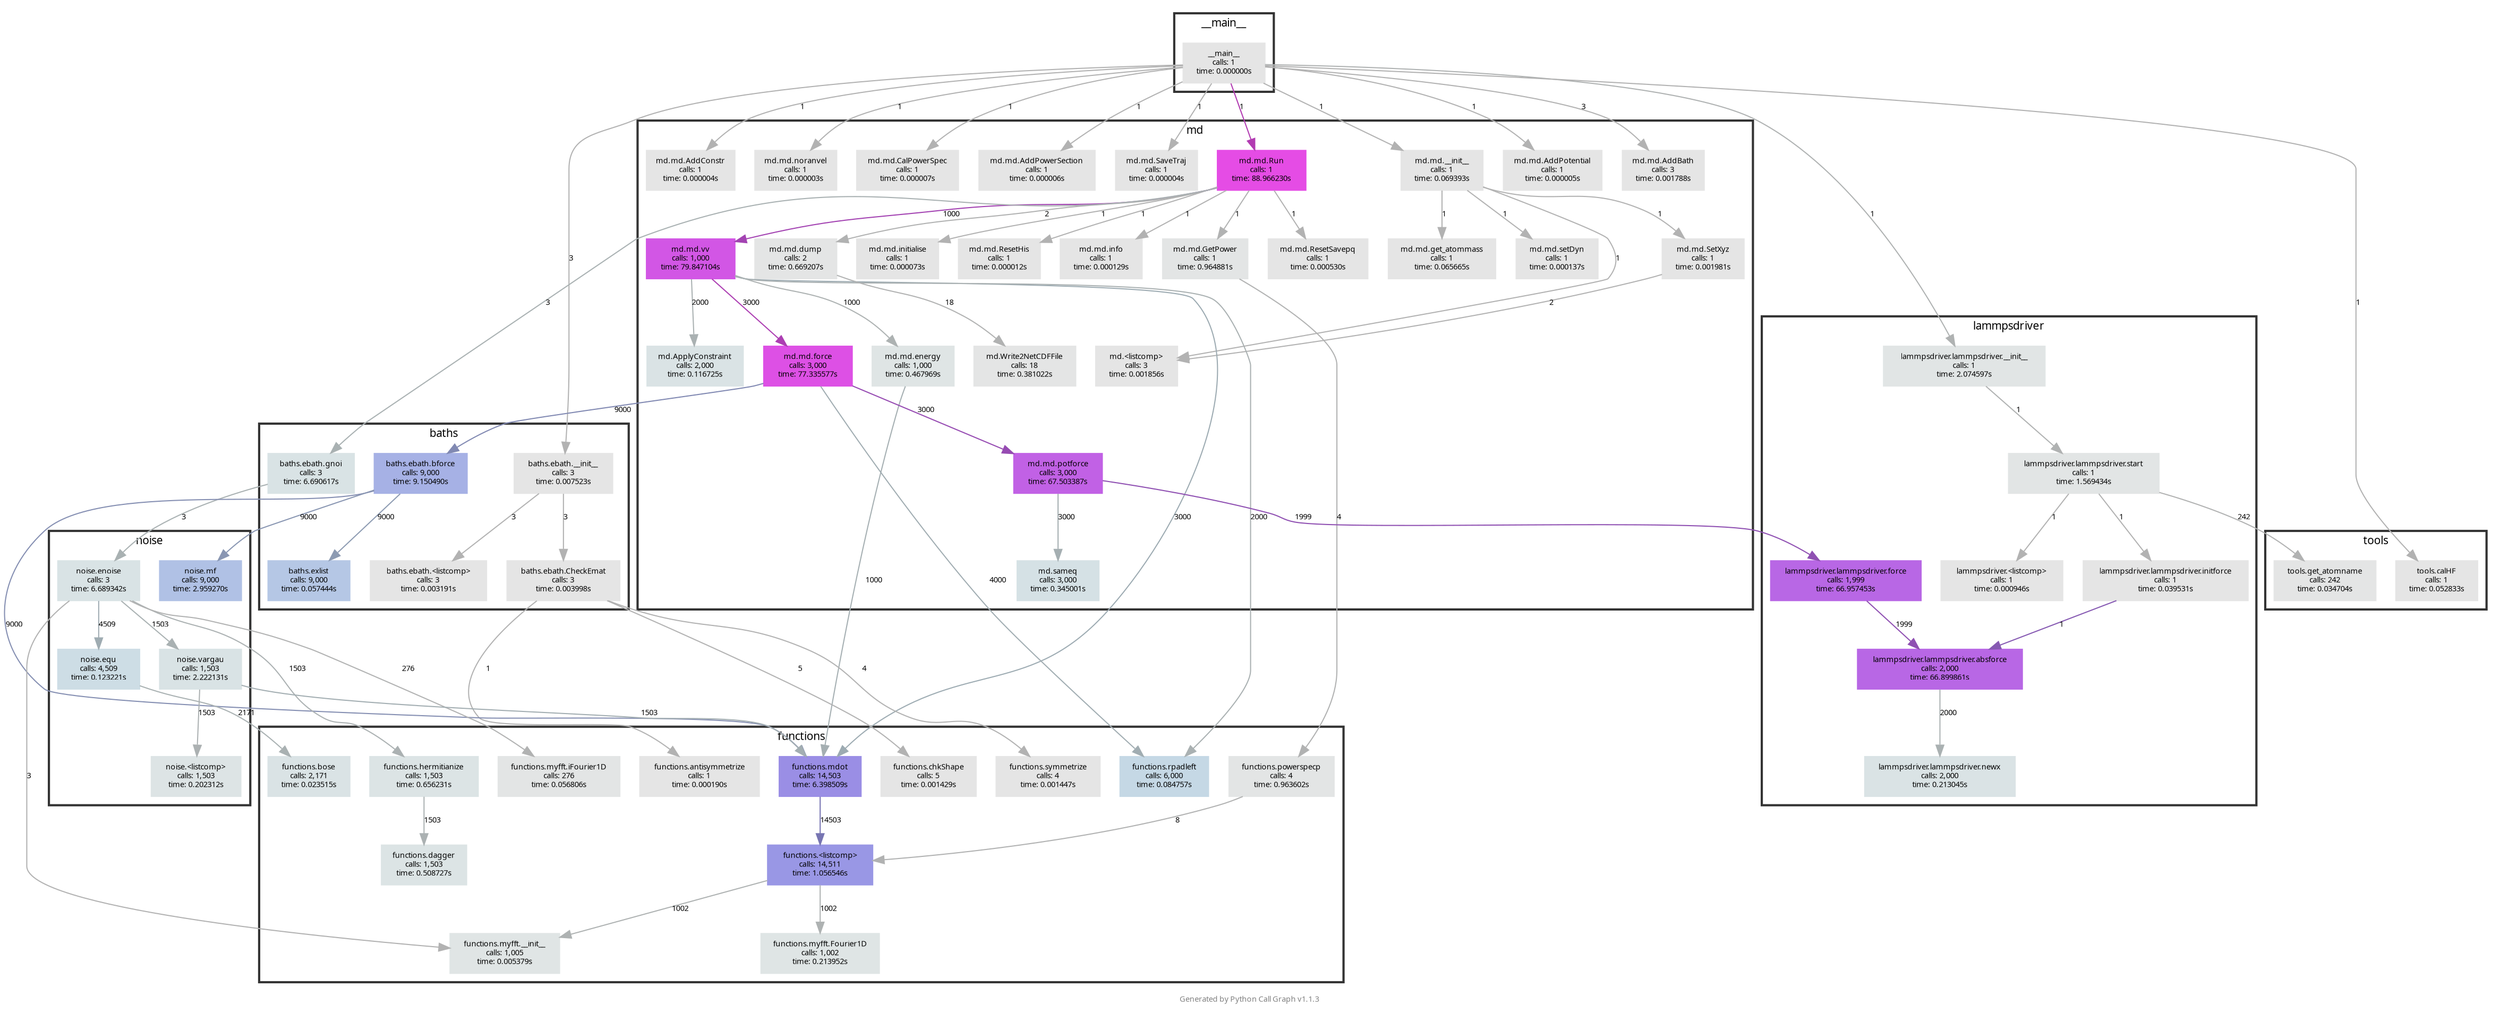 digraph G {
	graph [bb="0,0,2341.7,908",
		fontcolor="#0000007f",
		fontname=Verdana,
		fontsize=7,
		label="Generated by Python Call Graph v1.1.3",
		lheight=0.11,
		lp="1170.9,8",
		lwidth=1.93,
		overlap=scalexy
	];
	node [fontcolor="#000000ff",
		fontname=Verdana,
		fontsize=7,
		label="\N",
		shape=rect,
		style=filled
	];
	edge [fontcolor="#000000ff",
		fontname=Verdana,
		fontsize=7
	];
	subgraph cluster___main__ {
		graph [bb="1103.7,829,1195.7,900",
			color="#000000cc",
			fontcolor=black,
			fontsize=10,
			label=__main__,
			lheight=0.15,
			lp="1149.7,890.5",
			lwidth=0.64,
			style=bold
		];
		__main__		 [color="#e5e5e5ff",
			height=0.5,
			label="__main__\ncalls: 1\ntime: 0.000000s",
			pos="1149.7,855",
			width=1.0347];
	}
	subgraph cluster_lammpsdriver {
		graph [bb="1673.7,184,2123.7,626",
			color="#000000cc",
			fontcolor=black,
			fontsize=10,
			label=lammpsdriver,
			lheight=0.15,
			lp="1898.7,616.5",
			lwidth=0.96,
			style=bold
		];
		"lammpsdriver.lammpsdriver.__init__"		 [color="#e1e5e5ff",
			height=0.5,
			label="lammpsdriver.lammpsdriver.__init__\ncalls: 1\ntime: 2.074597s",
			pos="1842.7,581",
			width=2.0278];
		"lammpsdriver.lammpsdriver.start"		 [color="#e2e5e5ff",
			height=0.5,
			label="lammpsdriver.lammpsdriver.start\ncalls: 1\ntime: 1.569434s",
			pos="1966.7,484",
			width=1.8889];
		"lammpsdriver.lammpsdriver.__init__" -> "lammpsdriver.lammpsdriver.start"		 [color="#b0b2b2ff",
			label=1,
			lp="1900.2,541",
			pos="e,1944.4,502.08 1865.2,562.8 1885.1,547.53 1914.4,525.1 1936.4,508.24"];
		"lammpsdriver.<listcomp>"		 [color="#e5e5e5ff",
			height=0.5,
			label="lammpsdriver.<listcomp>\ncalls: 1\ntime: 0.000946s",
			pos="1892.7,387",
			width=1.5278];
		"lammpsdriver.lammpsdriver.start" -> "lammpsdriver.<listcomp>"		 [color="#b2b2b2ff",
			label=1,
			lp="1941.2,444",
			pos="e,1906.2,405.31 1953.1,465.58 1941.8,450.98 1925.4,429.95 1912.6,413.46"];
		"lammpsdriver.lammpsdriver.initforce"		 [color="#e5e5e5ff",
			height=0.5,
			label="lammpsdriver.lammpsdriver.initforce\ncalls: 1\ntime: 0.039531s",
			pos="2040.7,387",
			width=2.0625];
		"lammpsdriver.lammpsdriver.start" -> "lammpsdriver.lammpsdriver.initforce"		 [color="#b2b2b2ff",
			label=1,
			lp="2002.2,444",
			pos="e,2027.2,405.31 1980.3,465.58 1991.7,450.98 2008,429.95 2020.9,413.46"];
		"lammpsdriver.lammpsdriver.absforce"		 [color="#b867e5ff",
			height=0.5,
			label="lammpsdriver.lammpsdriver.absforce\ncalls: 2,000\ntime: 66.899861s",
			pos="1837.7,307",
			width=2.0625];
		"lammpsdriver.lammpsdriver.initforce" -> "lammpsdriver.lammpsdriver.absforce"		 [color="#8659b2ff",
			label=1,
			lp="1948.2,347",
			pos="e,1882.3,325.12 1996.4,368.98 1965.6,357.15 1924.4,341.31 1891.7,328.74"];
		"lammpsdriver.lammpsdriver.newx"		 [color="#dae3e5ff",
			height=0.5,
			label="lammpsdriver.lammpsdriver.newx\ncalls: 2,000\ntime: 0.213045s",
			pos="1837.7,210",
			width=1.8958];
		"lammpsdriver.lammpsdriver.absforce" -> "lammpsdriver.lammpsdriver.newx"		 [color="#aab1b2ff",
			label=2000,
			lp="1847.2,267",
			pos="e,1837.7,228.31 1837.7,288.58 1837.7,274.65 1837.7,254.86 1837.7,238.76"];
		"lammpsdriver.lammpsdriver.force"		 [color="#b867e5ff",
			height=0.5,
			label="lammpsdriver.lammpsdriver.force\ncalls: 1,999\ntime: 66.957453s",
			pos="1750.7,387",
			width=1.8958];
		"lammpsdriver.lammpsdriver.force" -> "lammpsdriver.lammpsdriver.absforce"		 [color="#8f50b2ff",
			label=1999,
			lp="1807.2,347",
			pos="e,1818.5,325.26 1770,368.69 1782.1,357.88 1797.8,343.82 1811,331.95"];
	}
	subgraph cluster_tools {
		graph [bb="2131.7,361,2333.7,432",
			color="#000000cc",
			fontcolor=black,
			fontsize=10,
			label=tools,
			lheight=0.15,
			lp="2232.7,422.5",
			lwidth=0.35,
			style=bold
		];
		"tools.get_atomname"		 [color="#e4e5e5ff",
			height=0.5,
			label="tools.get_atomname\ncalls: 242\ntime: 0.034704s",
			pos="2185.7,387",
			width=1.2778];
		"tools.calHF"		 [color="#e5e5e5ff",
			height=0.5,
			label="tools.calHF\ncalls: 1\ntime: 0.052833s",
			pos="2287.7,387",
			width=1.0347];
	}
	subgraph cluster_md {
		graph [bb="648.72,361,1665.7,803",
			color="#000000cc",
			fontcolor=black,
			fontsize=10,
			label=md,
			lheight=0.15,
			lp="1157.2,793.5",
			lwidth=0.22,
			style=bold
		];
		"md.md.__init__"		 [color="#e5e5e5ff",
			height=0.5,
			label="md.md.__init__\ncalls: 1\ntime: 0.069393s",
			pos="1424.7,758",
			width=1.0347];
		"md.md.SetXyz"		 [color="#e5e5e5ff",
			height=0.5,
			label="md.md.SetXyz\ncalls: 1\ntime: 0.001981s",
			pos="1369.7,678",
			width=1.0347];
		"md.md.__init__" -> "md.md.SetXyz"		 [color="#b2b2b2ff",
			label=1,
			lp="1402.2,718",
			pos="e,1381.9,696.26 1412.5,739.69 1405.3,729.39 1395.9,716.13 1387.8,704.63"];
		"md.md.setDyn"		 [color="#e5e5e5ff",
			height=0.5,
			label="md.md.setDyn\ncalls: 1\ntime: 0.000137s",
			pos="1504.7,678",
			width=1.0347];
		"md.md.__init__" -> "md.md.setDyn"		 [color="#b2b2b2ff",
			label=1,
			lp="1470.2,718",
			pos="e,1487,696.26 1442.5,739.69 1453.5,728.98 1467.7,715.08 1479.8,703.29"];
		"md.md.get_atommass"		 [color="#e5e5e5ff",
			height=0.5,
			label="md.md.get_atommass\ncalls: 1\ntime: 0.065665s",
			pos="1608.7,678",
			width=1.3403];
		"md.md.__init__" -> "md.md.get_atommass"		 [color="#b2b2b2ff",
			label=1,
			lp="1525.2,718",
			pos="e,1568.5,696.03 1462.4,741.03 1490.3,729.2 1528.6,712.98 1559,700.09"];
		"md.<listcomp>"		 [color="#e5e5e5ff",
			height=0.5,
			label="md.<listcomp>\ncalls: 3\ntime: 0.001856s",
			pos="1443.7,581",
			width=1.0347];
		"md.md.__init__" -> "md.<listcomp>"		 [color="#b2b2b2ff",
			label=1,
			lp="1438.2,678",
			pos="e,1441.9,599.17 1426.6,739.9 1429.9,709.45 1436.8,645.61 1440.8,609.12"];
		"md.md.SetXyz" -> "md.<listcomp>"		 [color="#b2b2b2ff",
			label=2,
			lp="1405.2,638",
			pos="e,1430.2,599.31 1383.3,659.58 1394.7,644.98 1411,623.95 1423.9,607.46"];
		"md.md.AddPotential"		 [color="#e5e5e5ff",
			height=0.5,
			label="md.md.AddPotential\ncalls: 1\ntime: 0.000005s",
			pos="1524.7,758",
			width=1.2292];
		"md.md.AddBath"		 [color="#e5e5e5ff",
			height=0.5,
			label="md.md.AddBath\ncalls: 3\ntime: 0.001788s",
			pos="694.72,758",
			width=1.0347];
		"md.md.AddConstr"		 [color="#e5e5e5ff",
			height=0.5,
			label="md.md.AddConstr\ncalls: 1\ntime: 0.000004s",
			pos="790.72,758",
			width=1.1111];
		"md.md.noranvel"		 [color="#e5e5e5ff",
			height=0.5,
			label="md.md.noranvel\ncalls: 1\ntime: 0.000003s",
			pos="886.72,758",
			width=1.0347];
		"md.md.CalPowerSpec"		 [color="#e5e5e5ff",
			height=0.5,
			label="md.md.CalPowerSpec\ncalls: 1\ntime: 0.000007s",
			pos="988.72,758",
			width=1.2847];
		"md.md.AddPowerSection"		 [color="#e5e5e5ff",
			height=0.5,
			label="md.md.AddPowerSection\ncalls: 1\ntime: 0.000006s",
			pos="1105.7,758",
			width=1.4514];
		"md.md.SaveTraj"		 [color="#e5e5e5ff",
			height=0.5,
			label="md.md.SaveTraj\ncalls: 1\ntime: 0.000004s",
			pos="1213.7,758",
			width=1.0347];
		"md.md.Run"		 [color="#e54ce5ff",
			height=0.5,
			label="md.md.Run\ncalls: 1\ntime: 88.966230s",
			pos="1309.7,758",
			width=1.1111];
		"md.md.initialise"		 [color="#e5e5e5ff",
			height=0.5,
			label="md.md.initialise\ncalls: 1\ntime: 0.000073s",
			pos="694.72,678",
			width=1.0347];
		"md.md.Run" -> "md.md.initialise"		 [color="#b2b2b2ff",
			label=1,
			lp="933.22,718",
			pos="e,732.17,693.6 1269.6,742.3 1266.3,741.41 1263,740.63 1259.7,740 1115.9,712.17 1076.5,735.94 930.72,722 849.03,714.19 825.16,716.48\
 742.05,696.06"];
		"md.md.ResetHis"		 [color="#e5e5e5ff",
			height=0.5,
			label="md.md.ResetHis\ncalls: 1\ntime: 0.000012s",
			pos="787.72,678",
			width=1.0347];
		"md.md.Run" -> "md.md.ResetHis"		 [color="#b2b2b2ff",
			label=1,
			lp="1035.2,718",
			pos="e,825.16,693.62 1269.6,742.39 1266.3,741.48 1263,740.67 1259.7,740 1160.6,719.55 1133.4,732.56 1032.7,722 947.13,713.02 922.07,717.06\
 834.94,696.02"];
		"md.md.info"		 [color="#e5e5e5ff",
			height=0.5,
			label="md.md.info\ncalls: 1\ntime: 0.000129s",
			pos="880.72,678",
			width=1.0347];
		"md.md.Run" -> "md.md.info"		 [color="#b2b2b2ff",
			label=1,
			lp="1119.2,718",
			pos="e,918.22,693.35 1269.5,742.56 1266.2,741.61 1262.9,740.74 1259.7,740 1197.3,725.62 1180.2,730.37 1116.7,722 1035.8,711.34 1011.8\
,715.93 928.16,695.79"];
		"md.md.ResetSavepq"		 [color="#e5e5e5ff",
			height=0.5,
			label="md.md.ResetSavepq\ncalls: 1\ntime: 0.000530s",
			pos="981.72,678",
			width=1.25];
		"md.md.Run" -> "md.md.ResetSavepq"		 [color="#b2b2b2ff",
			label=1,
			lp="1177.2,718",
			pos="e,1027,693.65 1269.5,742.8 1266.2,741.8 1262.9,740.85 1259.7,740 1164.8,714.65 1135.8,720.63 1036.8,696.12"];
		"md.md.vv"		 [color="#d256e5ff",
			height=0.5,
			label="md.md.vv\ncalls: 1,000\ntime: 79.847104s",
			pos="1180.7,678",
			width=1.1111];
		"md.md.Run" -> "md.md.vv"		 [color="#a343b2ff",
			label=1000,
			lp="1259.2,718",
			pos="e,1209,696.08 1281.4,739.88 1262.7,728.55 1237.9,713.58 1217.6,701.32"];
		"md.md.dump"		 [color="#e4e5e5ff",
			height=0.5,
			label="md.md.dump\ncalls: 2\ntime: 0.669207s",
			pos="1276.7,678",
			width=1.0347];
		"md.md.Run" -> "md.md.dump"		 [color="#b1b2b2ff",
			label=2,
			lp="1297.2,718",
			pos="e,1284,696.26 1302.4,739.69 1298.2,729.69 1292.8,716.91 1288,705.65"];
		"md.md.GetPower"		 [color="#e3e5e5ff",
			height=0.5,
			label="md.md.GetPower\ncalls: 1\ntime: 0.964881s",
			pos="1083.7,678",
			width=1.0625];
		"md.md.Run" -> "md.md.GetPower"		 [color="#b1b2b2ff",
			label=1,
			lp="1209.2,718",
			pos="e,1122.2,692.67 1269.5,743.26 1225.4,728.2 1157.5,704.97 1131.7,696 1131.6,695.97 1131.5,695.93 1131.4,695.9"];
		"md.md.energy"		 [color="#dfe5e5ff",
			height=0.5,
			label="md.md.energy\ncalls: 1,000\ntime: 0.467969s",
			pos="1036.7,581",
			width=1.0347];
		"md.md.vv" -> "md.md.energy"		 [color="#adb2b2ff",
			label=1000,
			lp="1115.2,638",
			pos="e,1052.3,599.09 1141.6,659.78 1123,650.84 1101,639.07 1082.7,626 1074.7,620.23 1066.6,613.12 1059.6,606.3"];
		"md.md.force"		 [color="#dd50e5ff",
			height=0.5,
			label="md.md.force\ncalls: 3,000\ntime: 77.335577s",
			pos="1237.7,581",
			width=1.1111];
		"md.md.vv" -> "md.md.force"		 [color="#ac3eb2ff",
			label=3000,
			lp="1216.2,638",
			pos="e,1227.3,599.31 1191.2,659.58 1199.9,645.11 1212.3,624.33 1222.2,607.92"];
		"md.ApplyConstraint"		 [color="#dae3e5ff",
			height=0.5,
			label="md.ApplyConstraint\ncalls: 2,000\ntime: 0.116725s",
			pos="1135.7,581",
			width=1.2014];
		"md.md.vv" -> "md.ApplyConstraint"		 [color="#aab1b2ff",
			label=2000,
			lp="1173.2,638",
			pos="e,1143.9,599.31 1172.5,659.58 1165.7,645.25 1156,624.71 1148.2,608.37"];
		"md.md.potforce"		 [color="#c161e5ff",
			height=0.5,
			label="md.md.potforce\ncalls: 3,000\ntime: 67.503387s",
			pos="1340.7,484",
			width=1.1111];
		"md.md.force" -> "md.md.potforce"		 [color="#964bb2ff",
			label=3000,
			lp="1293.2,541",
			pos="e,1321.9,502.31 1256.6,562.58 1272.9,547.58 1296.5,525.78 1314.6,509.11"];
		"md.sameq"		 [color="#d5e1e5ff",
			height=0.5,
			label="md.sameq\ncalls: 3,000\ntime: 0.345001s",
			pos="1340.7,387",
			width=1.0347];
		"md.md.potforce" -> "md.sameq"		 [color="#a5afb2ff",
			label=3000,
			lp="1350.2,444",
			pos="e,1340.7,405.31 1340.7,465.58 1340.7,451.65 1340.7,431.86 1340.7,415.76"];
		"md.Write2NetCDFFile"		 [color="#e4e5e5ff",
			height=0.5,
			label="md.Write2NetCDFFile\ncalls: 18\ntime: 0.381022s",
			pos="1341.7,581",
			width=1.2778];
		"md.md.dump" -> "md.Write2NetCDFFile"		 [color="#b1b2b2ff",
			label=18,
			lp="1310.7,638",
			pos="e,1329.9,599.31 1288.6,659.58 1298.5,645.11 1312.8,624.33 1324,607.92"];
	}
	subgraph cluster_baths {
		graph [bb="305.72,361,640.72,529",
			color="#000000cc",
			fontcolor=black,
			fontsize=10,
			label=baths,
			lheight=0.15,
			lp="473.22,519.5",
			lwidth=0.39,
			style=bold
		];
		"baths.ebath.__init__"		 [color="#e5e5e5ff",
			height=0.5,
			label="baths.ebath.__init__\ncalls: 3\ntime: 0.007523s",
			pos="581.72,484",
			width=1.2292];
		"baths.ebath.<listcomp>"		 [color="#e5e5e5ff",
			height=0.5,
			label="baths.ebath.<listcomp>\ncalls: 3\ntime: 0.003191s",
			pos="459.72,387",
			width=1.4514];
		"baths.ebath.__init__" -> "baths.ebath.<listcomp>"		 [color="#b2b2b2ff",
			label=3,
			lp="538.22,444",
			pos="e,481.65,405.08 559.63,465.8 540.02,450.53 511.21,428.1 489.56,411.24"];
		"baths.ebath.CheckEmat"		 [color="#e5e5e5ff",
			height=0.5,
			label="baths.ebath.CheckEmat\ncalls: 3\ntime: 0.003998s",
			pos="581.72,387",
			width=1.4167];
		"baths.ebath.__init__" -> "baths.ebath.CheckEmat"		 [color="#b2b2b2ff",
			label=3,
			lp="584.22,444",
			pos="e,581.72,405.31 581.72,465.58 581.72,451.65 581.72,431.86 581.72,415.76"];
		"baths.ebath.gnoi"		 [color="#d9e3e5ff",
			height=0.5,
			label="baths.ebath.gnoi\ncalls: 3\ntime: 6.690617s",
			pos="352.72,484",
			width=1.0833];
		"baths.ebath.bforce"		 [color="#a6b1e5ff",
			height=0.5,
			label="baths.ebath.bforce\ncalls: 9,000\ntime: 9.150490s",
			pos="452.72,484",
			width=1.1736];
		"baths.exlist"		 [color="#b5c7e5ff",
			height=0.5,
			label="baths.exlist\ncalls: 9,000\ntime: 0.057444s",
			pos="351.72,387",
			width=1.0347];
		"baths.ebath.bforce" -> "baths.exlist"		 [color="#8d9bb2ff",
			label=9000,
			lp="424.22,444",
			pos="e,369.57,405.2 434.07,465.84 423.39,455.98 409.76,443.34 397.72,432 391.01,425.68 383.8,418.81 377.11,412.42"];
	}
	subgraph cluster_functions {
		graph [bb="301.72,24,1285.7,255",
			color="#000000cc",
			fontcolor=black,
			fontsize=10,
			label=functions,
			lheight=0.15,
			lp="793.72,245.5",
			lwidth=0.64,
			style=bold
		];
		"functions.chkShape"		 [color="#e5e5e5ff",
			height=0.5,
			label="functions.chkShape\ncalls: 5\ntime: 0.001429s",
			pos="1022.7,210",
			width=1.1944];
		"functions.symmetrize"		 [color="#e5e5e5ff",
			height=0.5,
			label="functions.symmetrize\ncalls: 4\ntime: 0.001447s",
			pos="788.72,210",
			width=1.3056];
		"functions.antisymmetrize"		 [color="#e5e5e5ff",
			height=0.5,
			label="functions.antisymmetrize\ncalls: 1\ntime: 0.000190s",
			pos="907.72,210",
			width=1.5];
		"functions.hermitianize"		 [color="#dce4e5ff",
			height=0.5,
			label="functions.hermitianize\ncalls: 1,503\ntime: 0.656231s",
			pos="580.72,210",
			width=1.3611];
		"functions.dagger"		 [color="#dce4e5ff",
			height=0.5,
			label="functions.dagger\ncalls: 1,503\ntime: 0.508727s",
			pos="580.72,130",
			width=1.0625];
		"functions.hermitianize" -> "functions.dagger"		 [color="#abb1b2ff",
			label=1503,
			lp="590.22,170",
			pos="e,580.72,148.26 580.72,191.69 580.72,181.89 580.72,169.42 580.72,158.33"];
		"functions.mdot"		 [color="#9a8ee5ff",
			height=0.5,
			label="functions.mdot\ncalls: 14,503\ntime: 6.398509s",
			pos="685.72,210",
			width=1.0347];
		"functions.<listcomp>"		 [color="#9997e5ff",
			height=0.5,
			label="functions.<listcomp>\ncalls: 14,511\ntime: 1.056546s",
			pos="685.72,130",
			width=1.3125];
		"functions.mdot" -> "functions.<listcomp>"		 [color="#7775b2ff",
			label=14503,
			lp="697.22,170",
			pos="e,685.72,148.26 685.72,191.69 685.72,181.89 685.72,169.42 685.72,158.33"];
		"functions.myfft.__init__"		 [color="#e0e5e5ff",
			height=0.5,
			label="functions.myfft.__init__\ncalls: 1,005\ntime: 0.005379s",
			pos="462.72,50",
			width=1.3681];
		"functions.<listcomp>" -> "functions.myfft.__init__"		 [color="#aeb2b2ff",
			label=1002,
			lp="591.22,90",
			pos="e,511.49,68.057 638.43,112.46 604.16,100.47 557.61,84.191 521.04,71.398"];
		"functions.myfft.Fourier1D"		 [color="#dfe5e5ff",
			height=0.5,
			label="functions.myfft.Fourier1D\ncalls: 1,002\ntime: 0.213952s",
			pos="685.72,50",
			width=1.4792];
		"functions.<listcomp>" -> "functions.myfft.Fourier1D"		 [color="#aeb2b2ff",
			label=1002,
			lp="695.22,90",
			pos="e,685.72,68.262 685.72,111.69 685.72,101.89 685.72,89.422 685.72,78.335"];
		"functions.bose"		 [color="#dae3e5ff",
			height=0.5,
			label="functions.bose\ncalls: 2,171\ntime: 0.023515s",
			pos="475.72,210",
			width=1.0347];
		"functions.myfft.iFourier1D"		 [color="#e3e5e5ff",
			height=0.5,
			label="functions.myfft.iFourier1D\ncalls: 276\ntime: 0.056806s",
			pos="364.72,210",
			width=1.5278];
		"functions.rpadleft"		 [color="#c5d8e5ff",
			height=0.5,
			label="functions.rpadleft\ncalls: 6,000\ntime: 0.084757s",
			pos="1237.7,210",
			width=1.1111];
		"functions.powerspecp"		 [color="#e3e5e5ff",
			height=0.5,
			label="functions.powerspecp\ncalls: 4\ntime: 0.963602s",
			pos="1131.7,210",
			width=1.3125];
		"functions.powerspecp" -> "functions.<listcomp>"		 [color="#b1b2b2ff",
			label=8,
			lp="1036.2,170",
			pos="e,732.98,133.21 1097,191.96 1089.8,188.93 1082.1,186.08 1074.7,184 959.89,151.68 820.26,138.78 743.4,133.85"];
	}
	subgraph cluster_noise {
		graph [bb="108.72,184,293.72,432",
			color="#000000cc",
			fontcolor=black,
			fontsize=10,
			label=noise,
			lheight=0.15,
			lp="201.22,422.5",
			lwidth=0.38,
			style=bold
		];
		"noise.enoise"		 [color="#d9e3e5ff",
			height=0.5,
			label="noise.enoise\ncalls: 3\ntime: 6.689342s",
			pos="154.72,387",
			width=1.0347];
		"noise.equ"		 [color="#cddde5ff",
			height=0.5,
			label="noise.equ\ncalls: 4,509\ntime: 0.123221s",
			pos="154.72,307",
			width=1.0347];
		"noise.enoise" -> "noise.equ"		 [color="#9facb2ff",
			label=4509,
			lp="164.22,347",
			pos="e,154.72,325.26 154.72,368.69 154.72,358.89 154.72,346.42 154.72,335.33"];
		"noise.vargau"		 [color="#d9e3e5ff",
			height=0.5,
			label="noise.vargau\ncalls: 1,503\ntime: 2.222131s",
			pos="247.72,307",
			width=1.0347];
		"noise.enoise" -> "noise.vargau"		 [color="#a9b1b2ff",
			label=1503,
			lp="214.22,347",
			pos="e,227.14,325.26 175.36,368.69 188.24,357.88 205.01,343.82 219.16,331.95"];
		"noise.<listcomp>"		 [color="#dde4e5ff",
			height=0.5,
			label="noise.<listcomp>\ncalls: 1,503\ntime: 0.202312s",
			pos="157.72,210",
			width=1.1181];
		"noise.vargau" -> "noise.<listcomp>"		 [color="#acb1b2ff",
			label=1503,
			lp="223.22,267",
			pos="e,174.12,228.31 231.21,288.58 217.26,273.84 197.09,252.56 181.41,236.01"];
		"noise.mf"		 [color="#b0c1e5ff",
			height=0.5,
			label="noise.mf\ncalls: 9,000\ntime: 2.959270s",
			pos="247.72,387",
			width=1.0347];
	}
	__main__ -> "lammpsdriver.lammpsdriver.__init__"	 [color="#afb2b2ff",
		label=1,
		lp="1769.2,718",
		pos="e,1835.3,599.09 1187.1,854.09 1291.9,853.76 1586.5,848.68 1669.7,803 1751.6,758.02 1807.9,656.4 1831,608.25"];
	__main__ -> "md.md.__init__"	 [color="#b2b2b2ff",
		label=1,
		lp="1340.2,815",
		pos="e,1403.2,776.12 1187.2,848.88 1230.1,842.14 1301.6,828.07 1358.7,803 1371.3,797.5 1384,789.63 1394.9,782.07"];
	__main__ -> "md.md.AddPotential"	 [color="#b2b2b2ff",
		label=1,
		lp="1449.2,815",
		pos="e,1508.3,776.26 1187.1,854.26 1248.9,853.36 1374.9,845.86 1470.7,803 1481.5,798.16 1492,790.58 1500.8,783.06"];
	__main__ -> "baths.ebath.__init__"	 [color="#b2b2b2ff",
		label=3,
		lp="589.22,678",
		pos="e,583.17,502.15 1112.4,853 1010.5,849.82 729.52,838.04 644.72,803 614.82,790.64 586.72,791.36 586.72,759 586.72,759 586.72,759 586.72\
,580 586.72,557.11 585.26,531.17 583.91,512.18"];
	__main__ -> "md.md.AddBath"	 [color="#b2b2b2ff",
		label=3,
		lp="792.22,815",
		pos="e,708.54,776.37 1112.3,852.34 1024.3,847.96 806.91,834.21 741.72,803 732.04,798.37 723.02,791.02 715.51,783.65"];
	__main__ -> "md.md.AddConstr"	 [color="#b2b2b2ff",
		label=1,
		lp="874.22,815",
		pos="e,805.33,776.25 1112.4,854.48 1052.1,853.85 930.7,846.65 839.72,803 829.83,798.25 820.46,790.88 812.62,783.51"];
	__main__ -> "md.md.noranvel"	 [color="#b2b2b2ff",
		label=1,
		lp="968.22,815",
		pos="e,900.79,776.38 1112.3,851.22 1067.3,846.57 990.55,834.37 932.72,803 923.73,798.12 915.23,791.02 908.04,783.95"];
	__main__ -> "md.md.CalPowerSpec"	 [color="#b2b2b2ff",
		label=1,
		lp="1075.2,815",
		pos="e,1007.8,776.02 1112.3,838.5 1091.5,829.27 1065.5,816.7 1043.7,803 1034.2,796.98 1024.3,789.57 1015.7,782.56"];
	__main__ -> "md.md.AddPowerSection"	 [color="#b2b2b2ff",
		label=1,
		lp="1136.2,815",
		pos="e,1113.7,776.31 1141.7,836.58 1135.1,822.38 1125.7,802.1 1118.1,785.83"];
	__main__ -> "md.md.SaveTraj"	 [color="#b2b2b2ff",
		label=1,
		lp="1181.2,815",
		pos="e,1202.1,776.31 1161.5,836.58 1171.2,822.11 1185.2,801.33 1196.3,784.92"];
	__main__ -> "md.md.Run"	 [color="#b23bb2ff",
		label=1,
		lp="1248.2,815",
		pos="e,1292.7,776.21 1187,839.86 1209,830.77 1236.9,817.89 1259.7,803 1268.6,797.22 1277.5,789.95 1285.3,783"];
	__main__ -> "tools.calHF"	 [color="#b2b2b2ff",
		label=1,
		lp="2217.2,638",
		pos="e,2270.4,405.05 1187,852.67 1375.5,845.7 2214.7,811.73 2214.7,759 2214.7,759 2214.7,759 2214.7,483 2214.7,466.72 2242,434.83 2263.2\
,412.5"];
	"lammpsdriver.lammpsdriver.start" -> "tools.get_atomname"	 [color="#b1b2b2ff",
		label=242,
		lp="2114.7,444",
		pos="e,2166.7,405.07 2035,466.97 2064.4,458.65 2098.7,447.04 2127.7,432 2138.6,426.38 2149.5,418.73 2158.9,411.38"];
	"md.md.Run" -> "baths.ebath.gnoi"	 [color="#a9b1b2ff",
		label=3,
		lp="571.22,638",
		pos="e,370.39,502.38 1269.6,742.26 1266.3,741.38 1263,740.61 1259.7,740 1125.7,714.91 774.75,745.54 647.72,696 621.53,685.79 618.94,675.84\
 595.72,660 509.47,601.17 482.77,593.57 400.72,529 393.02,522.94 385.04,515.94 377.84,509.34"];
	"md.md.vv" -> "functions.rpadleft"	 [color="#aab1b2ff",
		label=2000,
		lp="1056.2,444",
		pos="e,1219.4,228.19 1140.7,663.04 1137.3,661.97 1134,660.94 1130.7,660 1068.8,642.05 1029.6,676.64 989.72,626 972.4,604 981.26,589.69\
 989.72,563 1034.4,422.06 1158.1,288.8 1212,235.47"];
	"md.md.vv" -> "functions.mdot"	 [color="#9dabb2ff",
		label=3000,
		lp="1519.2,444",
		pos="e,698.98,228.28 1220.9,662.23 1223.9,661.39 1226.8,660.64 1229.7,660 1355.9,632.28 1509.7,711.18 1509.7,582 1509.7,582 1509.7,582\
 1509.7,306 1509.7,219.48 812.11,289.41 732.72,255 722.72,250.67 713.52,243.25 705.96,235.73"];
	"md.md.energy" -> "functions.mdot"	 [color="#a5afb2ff",
		label=1000,
		lp="995.22,387",
		pos="e,703.07,228.29 1029.4,562.68 1027.1,557.09 1024.7,550.82 1022.7,545 1007,499.08 1020.7,479.63 992.72,440 910.86,324.19 842.51,344.78\
 732.72,255 725.22,248.87 717.42,241.85 710.37,235.24"];
	"md.md.force" -> "baths.ebath.bforce"	 [color="#8189b2ff",
		label=9000,
		lp="746.22,541",
		pos="e,475.35,502.17 1197.6,565.29 1194.3,564.41 1191,563.62 1187.7,563 1115.6,549.16 598.07,550.07 527.72,529 512.33,524.39 496.77,516.01\
 483.85,507.79"];
	"md.md.force" -> "functions.rpadleft"	 [color="#a1adb2ff",
		label=4000,
		lp="1247.2,387",
		pos="e,1237.7,228.16 1237.7,562.84 1237.7,543.81 1237.7,512.21 1237.7,485 1237.7,485 1237.7,485 1237.7,306 1237.7,283.14 1237.7,257.2\
 1237.7,238.2"];
	"md.md.potforce" -> "lammpsdriver.lammpsdriver.force"	 [color="#8f50b2ff",
		label=1999,
		lp="1478.2,444",
		pos="e,1726.5,405.02 1380.9,466.23 1405.7,456.69 1438.5,445.56 1468.7,440 1512.7,431.91 1626.6,443.87 1669.7,432 1686.4,427.4 1703.5,\
418.82 1717.6,410.45"];
	"md.md.GetPower" -> "functions.powerspecp"	 [color="#b1b2b2ff",
		label=4,
		lp="935.22,444",
		pos="e,1114.3,228.42 1045.3,662.96 1042.1,661.91 1038.9,660.91 1035.7,660 1001.1,649.97 984.1,665.4 956.72,642 934.89,623.34 932.72,610.72\
 932.72,582 932.72,582 932.72,582 932.72,443 932.72,355.63 937.5,309.09 1011.7,263 1035.7,248.11 1048.6,265.78 1074.7,255 1086.2\
,250.27 1097.3,242.62 1106.6,235.02"];
	"baths.ebath.CheckEmat" -> "functions.chkShape"	 [color="#b2b2b2ff",
		label=5,
		lp="898.22,307",
		pos="e,1005.7,228.36 621.67,368.9 629.25,366.02 637.16,363.24 644.72,361 683.62,349.47 785.39,338.31 823.72,325 881.18,305.04 889.47,\
286.12 945.72,263 956.51,258.57 960.52,260.65 970.72,255 980.44,249.61 990.03,242.25 998.28,235.09"];
	"baths.ebath.CheckEmat" -> "functions.symmetrize"	 [color="#b2b2b2ff",
		label=4,
		lp="698.22,307",
		pos="e,768.41,228.17 601.95,368.9 639.12,337.47 718.38,270.46 760.71,234.68"];
	"baths.ebath.CheckEmat" -> "functions.antisymmetrize"	 [color="#b2b2b2ff",
		label=1,
		lp="817.22,307",
		pos="e,895.61,228.14 623.5,368.9 697.25,338.62 843.75,278.1 853.72,271 867.13,261.45 879.61,248.03 889.18,236.3"];
	"baths.ebath.gnoi" -> "noise.enoise"	 [color="#a9b1b2ff",
		label=3,
		lp="235.22,444",
		pos="e,169.44,405.38 313.54,474.88 281.58,467.11 236.1,453.37 200.72,432 192.11,426.8 183.8,419.73 176.67,412.78"];
	"baths.ebath.bforce" -> "functions.mdot"	 [color="#858fb2ff",
		label=9000,
		lp="15.222,347",
		pos="e,672.95,228.08 410.35,468.38 407.11,467.5 403.88,466.69 400.72,466 271.35,437.73 226.69,483.57 104.72,432 50.227,408.96 -19.777\
,396.39 5.722,343 30.102,291.95 51.53,282.26 104.72,263 160.52,242.8 583.7,277.21 638.72,255 648.98,250.86 658.34,243.34 665.95,\
235.67"];
	"baths.ebath.bforce" -> "noise.mf"	 [color="#8996b2ff",
		label=9000,
		lp="355.22,444",
		pos="e,265.52,405.25 410.16,469.04 367.26,454.9 306.69,434.74 301.72,432 291.78,426.5 281.85,419.12 273.28,411.96"];
	"noise.enoise" -> "functions.hermitianize"	 [color="#abb1b2ff",
		label=1503,
		lp="432.22,307",
		pos="e,561.05,228.2 184.53,368.8 189.84,366.03 195.38,363.31 200.72,361 235.19,346.08 488.4,272.34 521.72,255 532.59,249.34 543.6,241.75\
 553.11,234.46"];
	"noise.enoise" -> "functions.myfft.__init__"	 [color="#b2b2b2ff",
		label=3,
		lp="41.222,210",
		pos="e,413.25,54.974 117.38,377.51 83.47,367.33 38.722,346.59 38.722,308 38.722,308 38.722,308 38.722,129 38.722,92.401 286.24,66.195\
 403.05,55.865"];
	"noise.enoise" -> "functions.myfft.iFourier1D"	 [color="#b1b2b2ff",
		label=276,
		lp="100.72,307",
		pos="e,343.66,228.13 130.85,368.89 105.54,348.71 71.991,314.65 93.722,289 108.58,271.47 276.32,263.38 297.72,255 310.94,249.83 324.26\
,241.79 335.5,233.99"];
	"noise.equ" -> "functions.bose"	 [color="#a9b1b2ff",
		label=2171,
		lp="388.22,267",
		pos="e,461.88,228.33 192.18,291.44 195.05,290.55 197.92,289.72 200.72,289 206.92,287.41 422.96,257.79 428.72,255 438.38,250.33 447.41\
,242.98 454.91,235.61"];
	"noise.vargau" -> "functions.mdot"	 [color="#a3aeb2ff",
		label=1503,
		lp="596.22,267",
		pos="e,671.93,228.42 285.03,301.44 381.22,289.64 630.73,258.77 638.72,255 648.43,250.42 657.46,243.09 664.96,235.71"];
}

